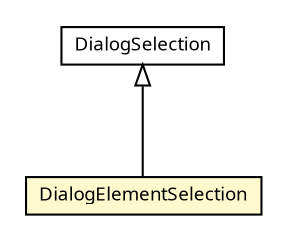 #!/usr/local/bin/dot
#
# Class diagram 
# Generated by UMLGraph version R5_6 (http://www.umlgraph.org/)
#

digraph G {
	edge [fontname="Trebuchet MS",fontsize=10,labelfontname="Trebuchet MS",labelfontsize=10];
	node [fontname="Trebuchet MS",fontsize=10,shape=plaintext];
	nodesep=0.25;
	ranksep=0.5;
	// se.cambio.cds.gdl.editor.view.dialog.DialogSelection
	c151344 [label=<<table title="se.cambio.cds.gdl.editor.view.dialog.DialogSelection" border="0" cellborder="1" cellspacing="0" cellpadding="2" port="p" href="./DialogSelection.html">
		<tr><td><table border="0" cellspacing="0" cellpadding="1">
<tr><td align="center" balign="center"><font face="Trebuchet MS"> DialogSelection </font></td></tr>
		</table></td></tr>
		</table>>, URL="./DialogSelection.html", fontname="Trebuchet MS", fontcolor="black", fontsize=9.0];
	// se.cambio.cds.gdl.editor.view.dialog.DialogElementSelection
	c151351 [label=<<table title="se.cambio.cds.gdl.editor.view.dialog.DialogElementSelection" border="0" cellborder="1" cellspacing="0" cellpadding="2" port="p" bgcolor="lemonChiffon" href="./DialogElementSelection.html">
		<tr><td><table border="0" cellspacing="0" cellpadding="1">
<tr><td align="center" balign="center"><font face="Trebuchet MS"> DialogElementSelection </font></td></tr>
		</table></td></tr>
		</table>>, URL="./DialogElementSelection.html", fontname="Trebuchet MS", fontcolor="black", fontsize=9.0];
	//se.cambio.cds.gdl.editor.view.dialog.DialogElementSelection extends se.cambio.cds.gdl.editor.view.dialog.DialogSelection
	c151344:p -> c151351:p [dir=back,arrowtail=empty];
}

